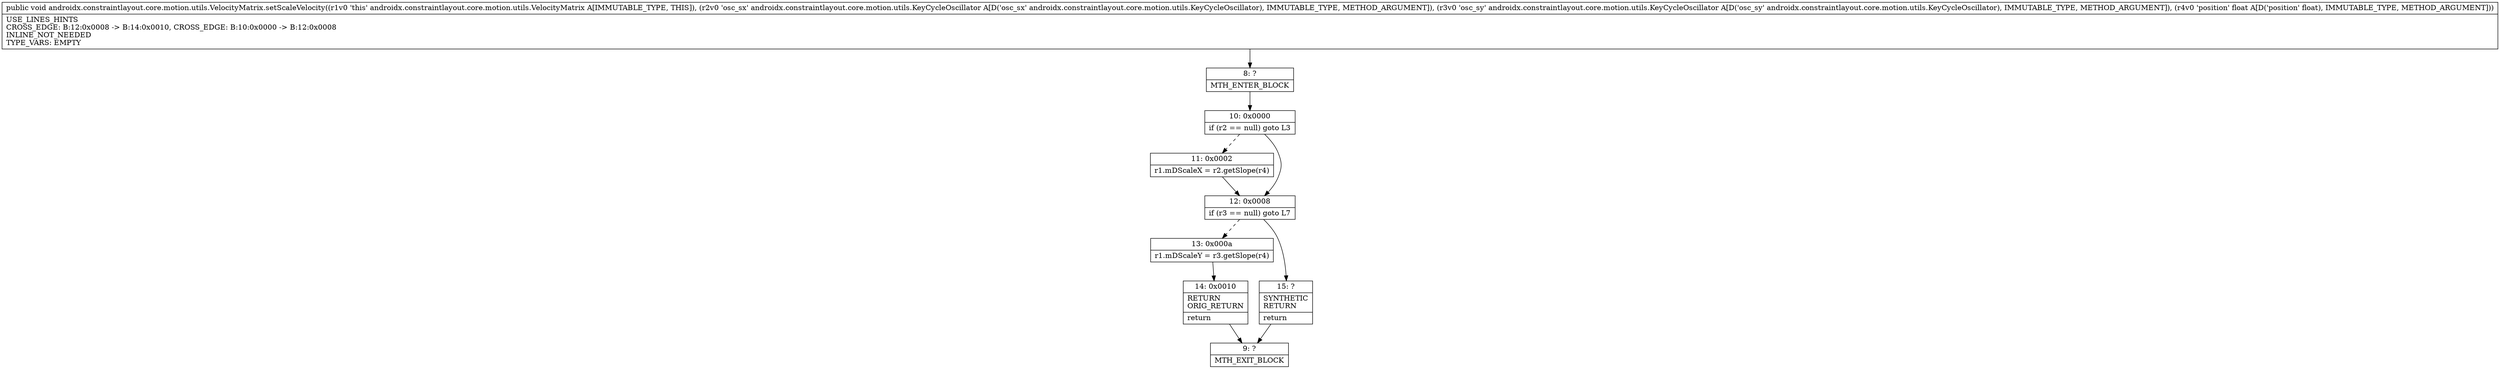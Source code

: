 digraph "CFG forandroidx.constraintlayout.core.motion.utils.VelocityMatrix.setScaleVelocity(Landroidx\/constraintlayout\/core\/motion\/utils\/KeyCycleOscillator;Landroidx\/constraintlayout\/core\/motion\/utils\/KeyCycleOscillator;F)V" {
Node_8 [shape=record,label="{8\:\ ?|MTH_ENTER_BLOCK\l}"];
Node_10 [shape=record,label="{10\:\ 0x0000|if (r2 == null) goto L3\l}"];
Node_11 [shape=record,label="{11\:\ 0x0002|r1.mDScaleX = r2.getSlope(r4)\l}"];
Node_12 [shape=record,label="{12\:\ 0x0008|if (r3 == null) goto L7\l}"];
Node_13 [shape=record,label="{13\:\ 0x000a|r1.mDScaleY = r3.getSlope(r4)\l}"];
Node_14 [shape=record,label="{14\:\ 0x0010|RETURN\lORIG_RETURN\l|return\l}"];
Node_9 [shape=record,label="{9\:\ ?|MTH_EXIT_BLOCK\l}"];
Node_15 [shape=record,label="{15\:\ ?|SYNTHETIC\lRETURN\l|return\l}"];
MethodNode[shape=record,label="{public void androidx.constraintlayout.core.motion.utils.VelocityMatrix.setScaleVelocity((r1v0 'this' androidx.constraintlayout.core.motion.utils.VelocityMatrix A[IMMUTABLE_TYPE, THIS]), (r2v0 'osc_sx' androidx.constraintlayout.core.motion.utils.KeyCycleOscillator A[D('osc_sx' androidx.constraintlayout.core.motion.utils.KeyCycleOscillator), IMMUTABLE_TYPE, METHOD_ARGUMENT]), (r3v0 'osc_sy' androidx.constraintlayout.core.motion.utils.KeyCycleOscillator A[D('osc_sy' androidx.constraintlayout.core.motion.utils.KeyCycleOscillator), IMMUTABLE_TYPE, METHOD_ARGUMENT]), (r4v0 'position' float A[D('position' float), IMMUTABLE_TYPE, METHOD_ARGUMENT]))  | USE_LINES_HINTS\lCROSS_EDGE: B:12:0x0008 \-\> B:14:0x0010, CROSS_EDGE: B:10:0x0000 \-\> B:12:0x0008\lINLINE_NOT_NEEDED\lTYPE_VARS: EMPTY\l}"];
MethodNode -> Node_8;Node_8 -> Node_10;
Node_10 -> Node_11[style=dashed];
Node_10 -> Node_12;
Node_11 -> Node_12;
Node_12 -> Node_13[style=dashed];
Node_12 -> Node_15;
Node_13 -> Node_14;
Node_14 -> Node_9;
Node_15 -> Node_9;
}

